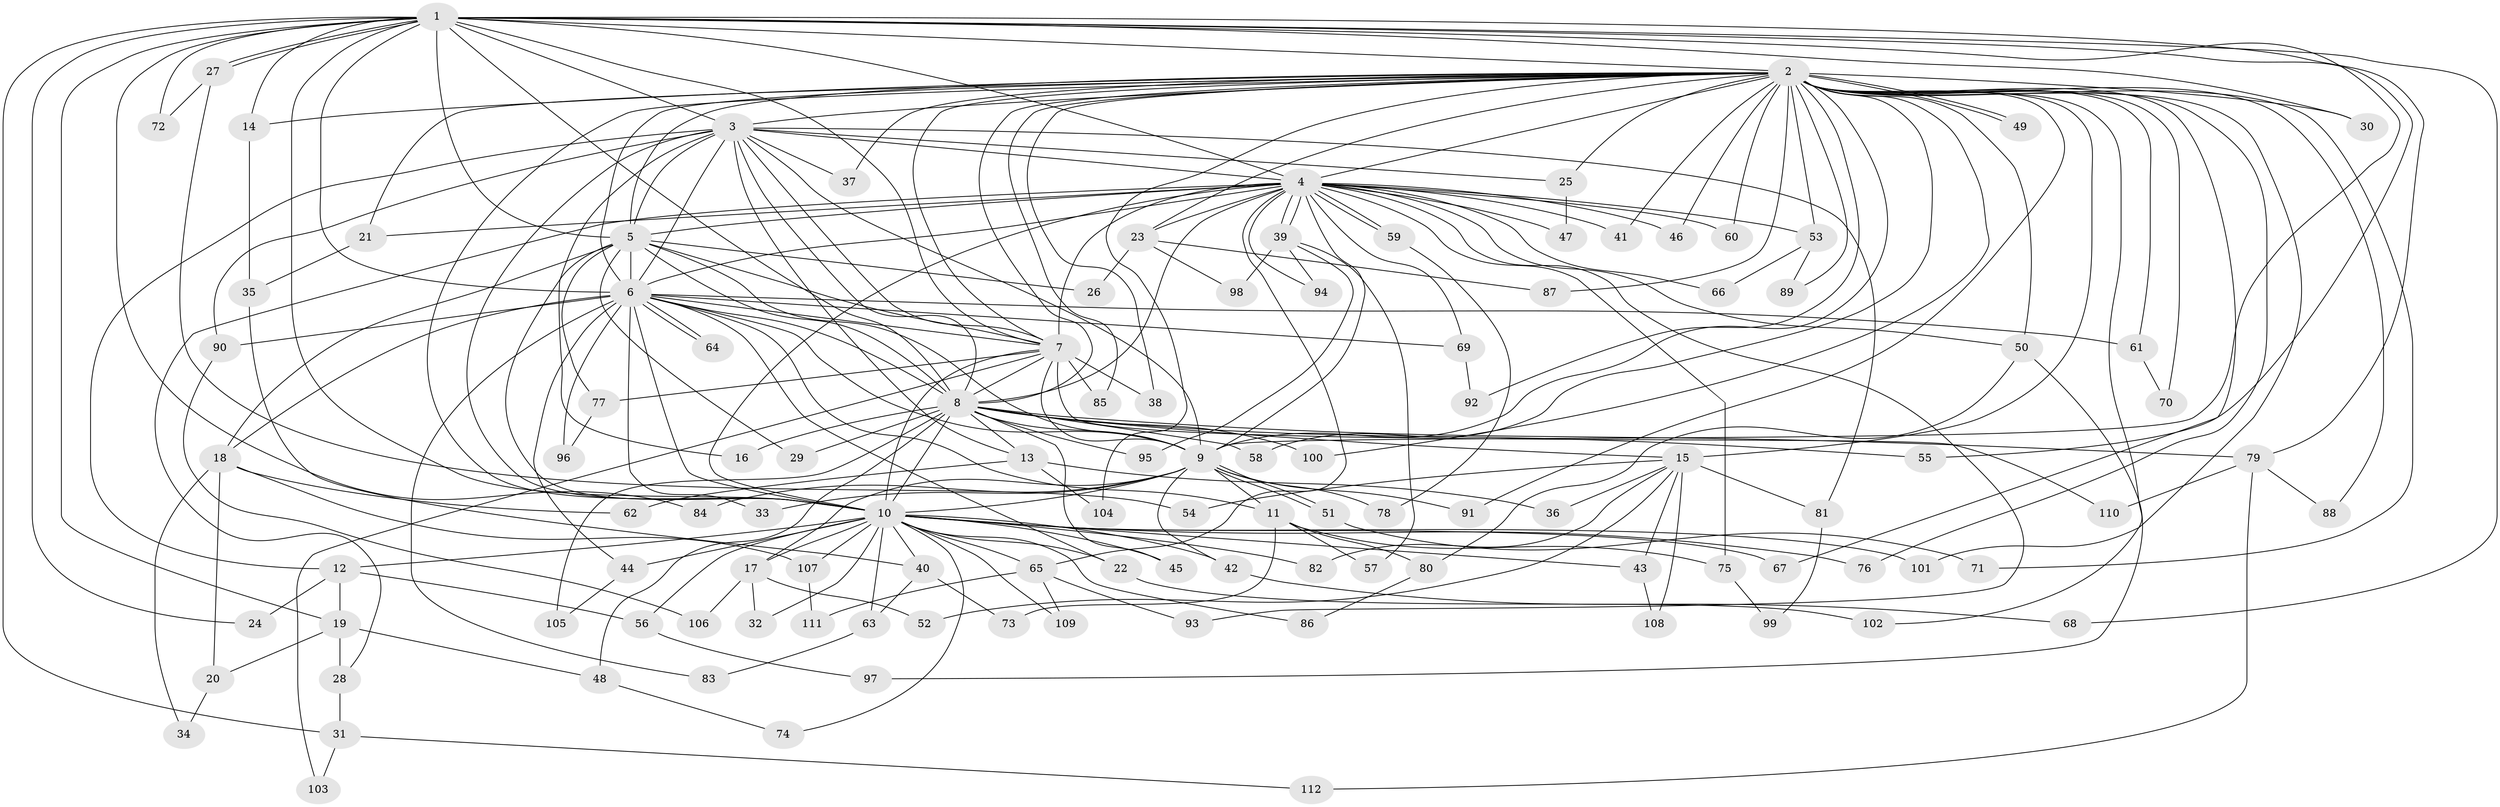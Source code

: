 // coarse degree distribution, {5: 0.15555555555555556, 13: 0.044444444444444446, 3: 0.2222222222222222, 19: 0.022222222222222223, 15: 0.022222222222222223, 16: 0.022222222222222223, 2: 0.2222222222222222, 7: 0.022222222222222223, 22: 0.022222222222222223, 8: 0.022222222222222223, 6: 0.022222222222222223, 11: 0.022222222222222223, 4: 0.08888888888888889, 24: 0.022222222222222223, 1: 0.044444444444444446, 17: 0.022222222222222223}
// Generated by graph-tools (version 1.1) at 2025/36/03/04/25 23:36:32]
// undirected, 112 vertices, 249 edges
graph export_dot {
  node [color=gray90,style=filled];
  1;
  2;
  3;
  4;
  5;
  6;
  7;
  8;
  9;
  10;
  11;
  12;
  13;
  14;
  15;
  16;
  17;
  18;
  19;
  20;
  21;
  22;
  23;
  24;
  25;
  26;
  27;
  28;
  29;
  30;
  31;
  32;
  33;
  34;
  35;
  36;
  37;
  38;
  39;
  40;
  41;
  42;
  43;
  44;
  45;
  46;
  47;
  48;
  49;
  50;
  51;
  52;
  53;
  54;
  55;
  56;
  57;
  58;
  59;
  60;
  61;
  62;
  63;
  64;
  65;
  66;
  67;
  68;
  69;
  70;
  71;
  72;
  73;
  74;
  75;
  76;
  77;
  78;
  79;
  80;
  81;
  82;
  83;
  84;
  85;
  86;
  87;
  88;
  89;
  90;
  91;
  92;
  93;
  94;
  95;
  96;
  97;
  98;
  99;
  100;
  101;
  102;
  103;
  104;
  105;
  106;
  107;
  108;
  109;
  110;
  111;
  112;
  1 -- 2;
  1 -- 3;
  1 -- 4;
  1 -- 5;
  1 -- 6;
  1 -- 7;
  1 -- 8;
  1 -- 9;
  1 -- 10;
  1 -- 14;
  1 -- 19;
  1 -- 24;
  1 -- 27;
  1 -- 27;
  1 -- 30;
  1 -- 31;
  1 -- 55;
  1 -- 68;
  1 -- 72;
  1 -- 79;
  1 -- 84;
  2 -- 3;
  2 -- 4;
  2 -- 5;
  2 -- 6;
  2 -- 7;
  2 -- 8;
  2 -- 9;
  2 -- 10;
  2 -- 14;
  2 -- 15;
  2 -- 21;
  2 -- 23;
  2 -- 25;
  2 -- 30;
  2 -- 37;
  2 -- 38;
  2 -- 41;
  2 -- 46;
  2 -- 49;
  2 -- 49;
  2 -- 50;
  2 -- 53;
  2 -- 58;
  2 -- 60;
  2 -- 61;
  2 -- 67;
  2 -- 70;
  2 -- 71;
  2 -- 76;
  2 -- 85;
  2 -- 87;
  2 -- 88;
  2 -- 89;
  2 -- 91;
  2 -- 92;
  2 -- 100;
  2 -- 101;
  2 -- 102;
  2 -- 104;
  3 -- 4;
  3 -- 5;
  3 -- 6;
  3 -- 7;
  3 -- 8;
  3 -- 9;
  3 -- 10;
  3 -- 12;
  3 -- 13;
  3 -- 16;
  3 -- 25;
  3 -- 37;
  3 -- 81;
  3 -- 90;
  4 -- 5;
  4 -- 6;
  4 -- 7;
  4 -- 8;
  4 -- 9;
  4 -- 10;
  4 -- 21;
  4 -- 23;
  4 -- 28;
  4 -- 39;
  4 -- 39;
  4 -- 41;
  4 -- 46;
  4 -- 47;
  4 -- 50;
  4 -- 53;
  4 -- 59;
  4 -- 59;
  4 -- 60;
  4 -- 65;
  4 -- 66;
  4 -- 69;
  4 -- 75;
  4 -- 93;
  4 -- 94;
  5 -- 6;
  5 -- 7;
  5 -- 8;
  5 -- 9;
  5 -- 10;
  5 -- 18;
  5 -- 26;
  5 -- 29;
  5 -- 77;
  6 -- 7;
  6 -- 8;
  6 -- 9;
  6 -- 10;
  6 -- 11;
  6 -- 18;
  6 -- 22;
  6 -- 33;
  6 -- 44;
  6 -- 61;
  6 -- 64;
  6 -- 64;
  6 -- 69;
  6 -- 83;
  6 -- 90;
  6 -- 96;
  7 -- 8;
  7 -- 9;
  7 -- 10;
  7 -- 38;
  7 -- 77;
  7 -- 85;
  7 -- 103;
  7 -- 110;
  8 -- 9;
  8 -- 10;
  8 -- 13;
  8 -- 15;
  8 -- 16;
  8 -- 29;
  8 -- 45;
  8 -- 48;
  8 -- 55;
  8 -- 58;
  8 -- 79;
  8 -- 95;
  8 -- 100;
  8 -- 105;
  9 -- 10;
  9 -- 11;
  9 -- 17;
  9 -- 33;
  9 -- 42;
  9 -- 51;
  9 -- 51;
  9 -- 78;
  9 -- 84;
  9 -- 91;
  10 -- 12;
  10 -- 17;
  10 -- 22;
  10 -- 32;
  10 -- 40;
  10 -- 42;
  10 -- 43;
  10 -- 44;
  10 -- 45;
  10 -- 56;
  10 -- 63;
  10 -- 65;
  10 -- 67;
  10 -- 74;
  10 -- 76;
  10 -- 82;
  10 -- 86;
  10 -- 101;
  10 -- 107;
  10 -- 109;
  11 -- 57;
  11 -- 73;
  11 -- 75;
  11 -- 80;
  12 -- 19;
  12 -- 24;
  12 -- 56;
  13 -- 36;
  13 -- 62;
  13 -- 104;
  14 -- 35;
  15 -- 36;
  15 -- 43;
  15 -- 52;
  15 -- 54;
  15 -- 81;
  15 -- 82;
  15 -- 108;
  17 -- 32;
  17 -- 52;
  17 -- 106;
  18 -- 20;
  18 -- 34;
  18 -- 62;
  18 -- 107;
  19 -- 20;
  19 -- 28;
  19 -- 48;
  20 -- 34;
  21 -- 35;
  22 -- 102;
  23 -- 26;
  23 -- 87;
  23 -- 98;
  25 -- 47;
  27 -- 54;
  27 -- 72;
  28 -- 31;
  31 -- 103;
  31 -- 112;
  35 -- 40;
  39 -- 57;
  39 -- 94;
  39 -- 95;
  39 -- 98;
  40 -- 63;
  40 -- 73;
  42 -- 68;
  43 -- 108;
  44 -- 105;
  48 -- 74;
  50 -- 80;
  50 -- 97;
  51 -- 71;
  53 -- 66;
  53 -- 89;
  56 -- 97;
  59 -- 78;
  61 -- 70;
  63 -- 83;
  65 -- 93;
  65 -- 109;
  65 -- 111;
  69 -- 92;
  75 -- 99;
  77 -- 96;
  79 -- 88;
  79 -- 110;
  79 -- 112;
  80 -- 86;
  81 -- 99;
  90 -- 106;
  107 -- 111;
}
